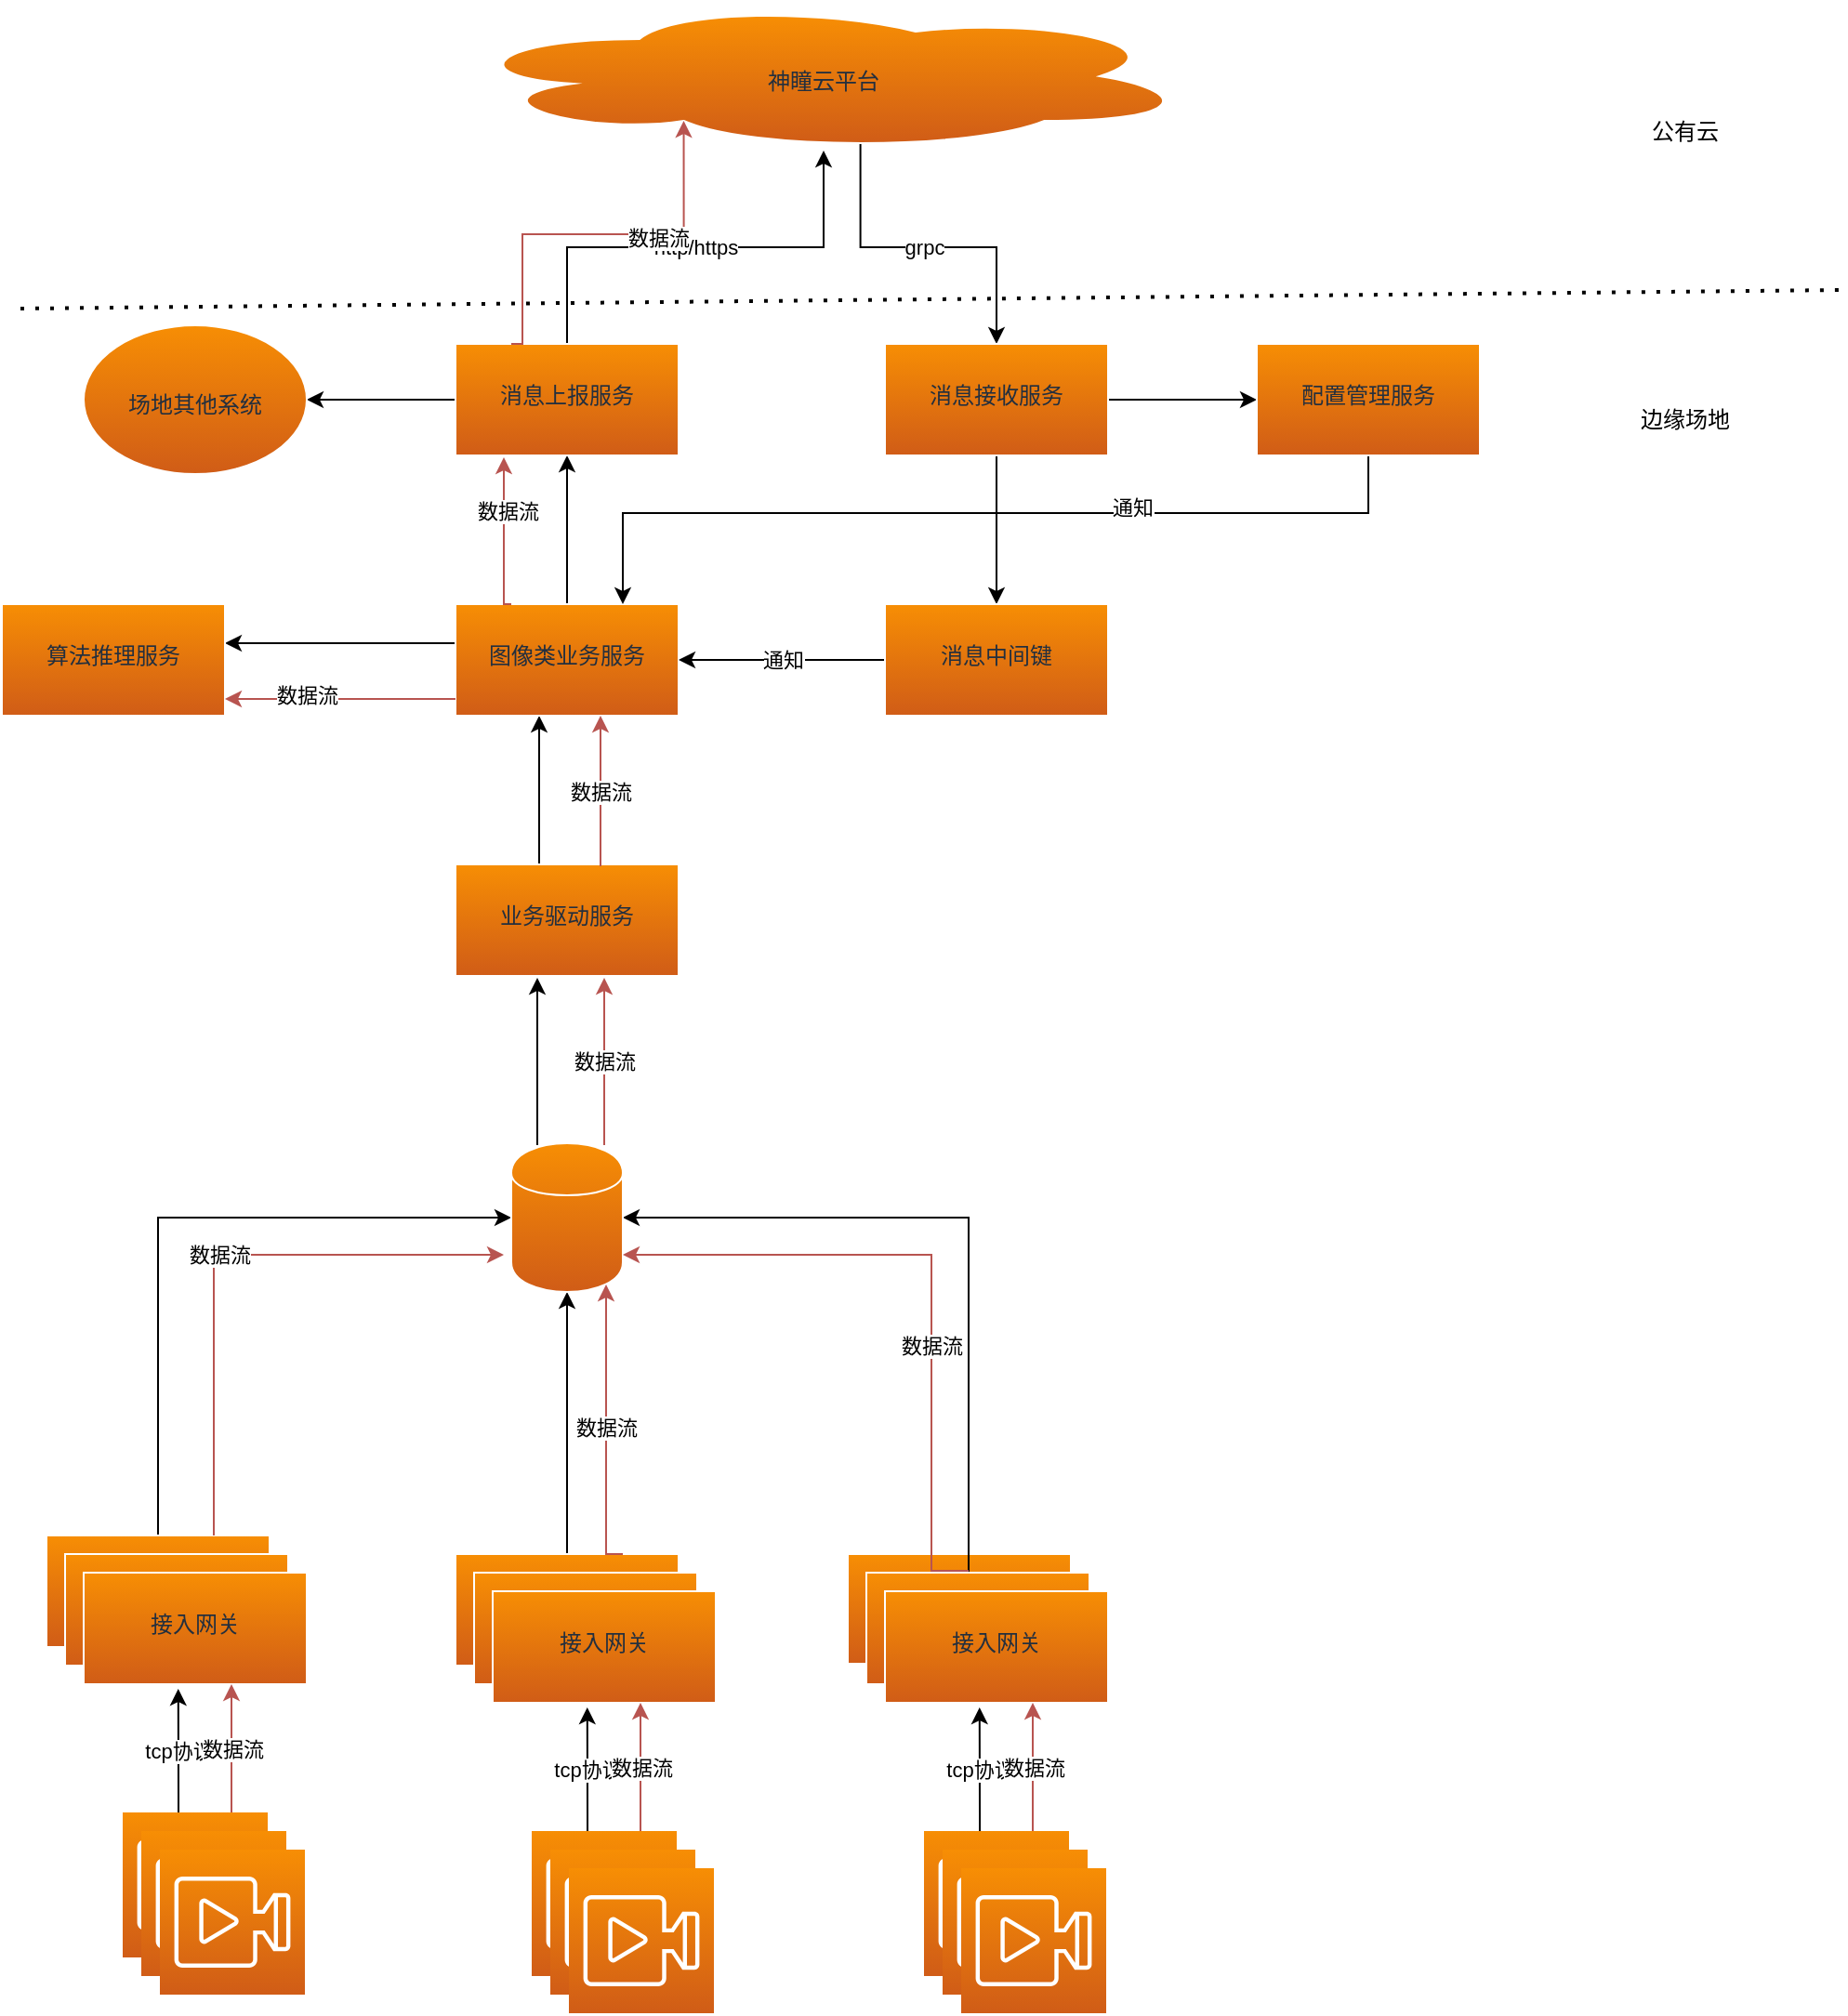 <mxfile version="14.2.9" type="github">
  <diagram id="Xe3d90BTmgqLaGc0QG3-" name="Page-1">
    <mxGraphModel dx="1468" dy="1978" grid="1" gridSize="10" guides="1" tooltips="1" connect="1" arrows="1" fold="1" page="1" pageScale="1" pageWidth="827" pageHeight="1169" math="0" shadow="0">
      <root>
        <mxCell id="0" />
        <mxCell id="1" parent="0" />
        <mxCell id="Sj3l0gw0jqpVTvuz7Zo0-12" value="tcp协议" style="edgeStyle=orthogonalEdgeStyle;rounded=0;orthogonalLoop=1;jettySize=auto;html=1;entryX=0.424;entryY=1.042;entryDx=0;entryDy=0;entryPerimeter=0;" edge="1" parent="1" source="Sj3l0gw0jqpVTvuz7Zo0-1" target="Sj3l0gw0jqpVTvuz7Zo0-11">
          <mxGeometry relative="1" as="geometry">
            <Array as="points">
              <mxPoint x="235" y="909" />
              <mxPoint x="235" y="909" />
            </Array>
          </mxGeometry>
        </mxCell>
        <mxCell id="Sj3l0gw0jqpVTvuz7Zo0-1" value="" style="points=[[0,0,0],[0.25,0,0],[0.5,0,0],[0.75,0,0],[1,0,0],[0,1,0],[0.25,1,0],[0.5,1,0],[0.75,1,0],[1,1,0],[0,0.25,0],[0,0.5,0],[0,0.75,0],[1,0.25,0],[1,0.5,0],[1,0.75,0]];outlineConnect=0;fontColor=#232F3E;gradientColor=#F78E04;gradientDirection=north;fillColor=#D05C17;strokeColor=#ffffff;dashed=0;verticalLabelPosition=bottom;verticalAlign=top;align=center;html=1;fontSize=12;fontStyle=0;aspect=fixed;shape=mxgraph.aws4.resourceIcon;resIcon=mxgraph.aws4.media_services;" vertex="1" parent="1">
          <mxGeometry x="205" y="919" width="78" height="78" as="geometry" />
        </mxCell>
        <mxCell id="Sj3l0gw0jqpVTvuz7Zo0-2" value="" style="points=[[0,0,0],[0.25,0,0],[0.5,0,0],[0.75,0,0],[1,0,0],[0,1,0],[0.25,1,0],[0.5,1,0],[0.75,1,0],[1,1,0],[0,0.25,0],[0,0.5,0],[0,0.75,0],[1,0.25,0],[1,0.5,0],[1,0.75,0]];outlineConnect=0;fontColor=#232F3E;gradientColor=#F78E04;gradientDirection=north;fillColor=#D05C17;strokeColor=#ffffff;dashed=0;verticalLabelPosition=bottom;verticalAlign=top;align=center;html=1;fontSize=12;fontStyle=0;aspect=fixed;shape=mxgraph.aws4.resourceIcon;resIcon=mxgraph.aws4.media_services;" vertex="1" parent="1">
          <mxGeometry x="215" y="929" width="78" height="78" as="geometry" />
        </mxCell>
        <mxCell id="Sj3l0gw0jqpVTvuz7Zo0-3" value="" style="points=[[0,0,0],[0.25,0,0],[0.5,0,0],[0.75,0,0],[1,0,0],[0,1,0],[0.25,1,0],[0.5,1,0],[0.75,1,0],[1,1,0],[0,0.25,0],[0,0.5,0],[0,0.75,0],[1,0.25,0],[1,0.5,0],[1,0.75,0]];outlineConnect=0;fontColor=#232F3E;gradientColor=#F78E04;gradientDirection=north;fillColor=#D05C17;strokeColor=#ffffff;dashed=0;verticalLabelPosition=bottom;verticalAlign=top;align=center;html=1;fontSize=12;fontStyle=0;aspect=fixed;shape=mxgraph.aws4.resourceIcon;resIcon=mxgraph.aws4.media_services;" vertex="1" parent="1">
          <mxGeometry x="225" y="939" width="78" height="78" as="geometry" />
        </mxCell>
        <mxCell id="Sj3l0gw0jqpVTvuz7Zo0-42" value="" style="edgeStyle=orthogonalEdgeStyle;rounded=0;orthogonalLoop=1;jettySize=auto;html=1;entryX=0;entryY=0.5;entryDx=0;entryDy=0;" edge="1" parent="1" source="Sj3l0gw0jqpVTvuz7Zo0-8" target="Sj3l0gw0jqpVTvuz7Zo0-41">
          <mxGeometry relative="1" as="geometry">
            <Array as="points">
              <mxPoint x="224" y="599" />
            </Array>
          </mxGeometry>
        </mxCell>
        <mxCell id="Sj3l0gw0jqpVTvuz7Zo0-8" value="" style="whiteSpace=wrap;html=1;dashed=0;fontColor=#232F3E;fontStyle=0;verticalAlign=top;strokeColor=#ffffff;fillColor=#D05C17;gradientColor=#F78E04;gradientDirection=north;" vertex="1" parent="1">
          <mxGeometry x="164" y="770" width="120" height="60" as="geometry" />
        </mxCell>
        <mxCell id="Sj3l0gw0jqpVTvuz7Zo0-10" value="" style="whiteSpace=wrap;html=1;dashed=0;fontColor=#232F3E;fontStyle=0;verticalAlign=top;strokeColor=#ffffff;fillColor=#D05C17;gradientColor=#F78E04;gradientDirection=north;" vertex="1" parent="1">
          <mxGeometry x="174" y="780" width="120" height="60" as="geometry" />
        </mxCell>
        <mxCell id="Sj3l0gw0jqpVTvuz7Zo0-11" value="&lt;br&gt;接入网关" style="whiteSpace=wrap;html=1;dashed=0;fontColor=#232F3E;fontStyle=0;verticalAlign=top;strokeColor=#ffffff;fillColor=#D05C17;gradientColor=#F78E04;gradientDirection=north;" vertex="1" parent="1">
          <mxGeometry x="184" y="790" width="120" height="60" as="geometry" />
        </mxCell>
        <mxCell id="Sj3l0gw0jqpVTvuz7Zo0-15" value="数据流" style="edgeStyle=orthogonalEdgeStyle;rounded=0;orthogonalLoop=1;jettySize=auto;html=1;fillColor=#f8cecc;strokeColor=#b85450;" edge="1" parent="1">
          <mxGeometry relative="1" as="geometry">
            <mxPoint x="263.5" y="919" as="sourcePoint" />
            <mxPoint x="263.5" y="850" as="targetPoint" />
            <Array as="points">
              <mxPoint x="263.5" y="879" />
              <mxPoint x="263.5" y="879" />
            </Array>
          </mxGeometry>
        </mxCell>
        <mxCell id="Sj3l0gw0jqpVTvuz7Zo0-25" value="tcp协议" style="edgeStyle=orthogonalEdgeStyle;rounded=0;orthogonalLoop=1;jettySize=auto;html=1;entryX=0.424;entryY=1.042;entryDx=0;entryDy=0;entryPerimeter=0;" edge="1" parent="1" source="Sj3l0gw0jqpVTvuz7Zo0-26" target="Sj3l0gw0jqpVTvuz7Zo0-31">
          <mxGeometry relative="1" as="geometry">
            <Array as="points">
              <mxPoint x="455" y="919" />
              <mxPoint x="455" y="919" />
            </Array>
          </mxGeometry>
        </mxCell>
        <mxCell id="Sj3l0gw0jqpVTvuz7Zo0-26" value="" style="points=[[0,0,0],[0.25,0,0],[0.5,0,0],[0.75,0,0],[1,0,0],[0,1,0],[0.25,1,0],[0.5,1,0],[0.75,1,0],[1,1,0],[0,0.25,0],[0,0.5,0],[0,0.75,0],[1,0.25,0],[1,0.5,0],[1,0.75,0]];outlineConnect=0;fontColor=#232F3E;gradientColor=#F78E04;gradientDirection=north;fillColor=#D05C17;strokeColor=#ffffff;dashed=0;verticalLabelPosition=bottom;verticalAlign=top;align=center;html=1;fontSize=12;fontStyle=0;aspect=fixed;shape=mxgraph.aws4.resourceIcon;resIcon=mxgraph.aws4.media_services;" vertex="1" parent="1">
          <mxGeometry x="425" y="929" width="78" height="78" as="geometry" />
        </mxCell>
        <mxCell id="Sj3l0gw0jqpVTvuz7Zo0-27" value="" style="points=[[0,0,0],[0.25,0,0],[0.5,0,0],[0.75,0,0],[1,0,0],[0,1,0],[0.25,1,0],[0.5,1,0],[0.75,1,0],[1,1,0],[0,0.25,0],[0,0.5,0],[0,0.75,0],[1,0.25,0],[1,0.5,0],[1,0.75,0]];outlineConnect=0;fontColor=#232F3E;gradientColor=#F78E04;gradientDirection=north;fillColor=#D05C17;strokeColor=#ffffff;dashed=0;verticalLabelPosition=bottom;verticalAlign=top;align=center;html=1;fontSize=12;fontStyle=0;aspect=fixed;shape=mxgraph.aws4.resourceIcon;resIcon=mxgraph.aws4.media_services;" vertex="1" parent="1">
          <mxGeometry x="435" y="939" width="78" height="78" as="geometry" />
        </mxCell>
        <mxCell id="Sj3l0gw0jqpVTvuz7Zo0-28" value="" style="points=[[0,0,0],[0.25,0,0],[0.5,0,0],[0.75,0,0],[1,0,0],[0,1,0],[0.25,1,0],[0.5,1,0],[0.75,1,0],[1,1,0],[0,0.25,0],[0,0.5,0],[0,0.75,0],[1,0.25,0],[1,0.5,0],[1,0.75,0]];outlineConnect=0;fontColor=#232F3E;gradientColor=#F78E04;gradientDirection=north;fillColor=#D05C17;strokeColor=#ffffff;dashed=0;verticalLabelPosition=bottom;verticalAlign=top;align=center;html=1;fontSize=12;fontStyle=0;aspect=fixed;shape=mxgraph.aws4.resourceIcon;resIcon=mxgraph.aws4.media_services;" vertex="1" parent="1">
          <mxGeometry x="445" y="949" width="78" height="78" as="geometry" />
        </mxCell>
        <mxCell id="Sj3l0gw0jqpVTvuz7Zo0-43" style="edgeStyle=orthogonalEdgeStyle;rounded=0;orthogonalLoop=1;jettySize=auto;html=1;exitX=0.5;exitY=0;exitDx=0;exitDy=0;" edge="1" parent="1" source="Sj3l0gw0jqpVTvuz7Zo0-29" target="Sj3l0gw0jqpVTvuz7Zo0-41">
          <mxGeometry relative="1" as="geometry" />
        </mxCell>
        <mxCell id="Sj3l0gw0jqpVTvuz7Zo0-29" value="" style="whiteSpace=wrap;html=1;dashed=0;fontColor=#232F3E;fontStyle=0;verticalAlign=top;strokeColor=#ffffff;fillColor=#D05C17;gradientColor=#F78E04;gradientDirection=north;" vertex="1" parent="1">
          <mxGeometry x="384" y="780" width="120" height="60" as="geometry" />
        </mxCell>
        <mxCell id="Sj3l0gw0jqpVTvuz7Zo0-30" value="" style="whiteSpace=wrap;html=1;dashed=0;fontColor=#232F3E;fontStyle=0;verticalAlign=top;strokeColor=#ffffff;fillColor=#D05C17;gradientColor=#F78E04;gradientDirection=north;" vertex="1" parent="1">
          <mxGeometry x="394" y="790" width="120" height="60" as="geometry" />
        </mxCell>
        <mxCell id="Sj3l0gw0jqpVTvuz7Zo0-31" value="&lt;br&gt;接入网关" style="whiteSpace=wrap;html=1;dashed=0;fontColor=#232F3E;fontStyle=0;verticalAlign=top;strokeColor=#ffffff;fillColor=#D05C17;gradientColor=#F78E04;gradientDirection=north;" vertex="1" parent="1">
          <mxGeometry x="404" y="800" width="120" height="60" as="geometry" />
        </mxCell>
        <mxCell id="Sj3l0gw0jqpVTvuz7Zo0-32" value="数据流" style="edgeStyle=orthogonalEdgeStyle;rounded=0;orthogonalLoop=1;jettySize=auto;html=1;fillColor=#f8cecc;strokeColor=#b85450;" edge="1" parent="1">
          <mxGeometry relative="1" as="geometry">
            <mxPoint x="483.5" y="929" as="sourcePoint" />
            <mxPoint x="483.5" y="860" as="targetPoint" />
            <Array as="points">
              <mxPoint x="483.5" y="889" />
              <mxPoint x="483.5" y="889" />
            </Array>
          </mxGeometry>
        </mxCell>
        <mxCell id="Sj3l0gw0jqpVTvuz7Zo0-33" value="tcp协议" style="edgeStyle=orthogonalEdgeStyle;rounded=0;orthogonalLoop=1;jettySize=auto;html=1;entryX=0.424;entryY=1.042;entryDx=0;entryDy=0;entryPerimeter=0;" edge="1" parent="1" source="Sj3l0gw0jqpVTvuz7Zo0-34" target="Sj3l0gw0jqpVTvuz7Zo0-39">
          <mxGeometry relative="1" as="geometry">
            <Array as="points">
              <mxPoint x="666" y="919" />
              <mxPoint x="666" y="919" />
            </Array>
          </mxGeometry>
        </mxCell>
        <mxCell id="Sj3l0gw0jqpVTvuz7Zo0-34" value="" style="points=[[0,0,0],[0.25,0,0],[0.5,0,0],[0.75,0,0],[1,0,0],[0,1,0],[0.25,1,0],[0.5,1,0],[0.75,1,0],[1,1,0],[0,0.25,0],[0,0.5,0],[0,0.75,0],[1,0.25,0],[1,0.5,0],[1,0.75,0]];outlineConnect=0;fontColor=#232F3E;gradientColor=#F78E04;gradientDirection=north;fillColor=#D05C17;strokeColor=#ffffff;dashed=0;verticalLabelPosition=bottom;verticalAlign=top;align=center;html=1;fontSize=12;fontStyle=0;aspect=fixed;shape=mxgraph.aws4.resourceIcon;resIcon=mxgraph.aws4.media_services;" vertex="1" parent="1">
          <mxGeometry x="636" y="929" width="78" height="78" as="geometry" />
        </mxCell>
        <mxCell id="Sj3l0gw0jqpVTvuz7Zo0-35" value="" style="points=[[0,0,0],[0.25,0,0],[0.5,0,0],[0.75,0,0],[1,0,0],[0,1,0],[0.25,1,0],[0.5,1,0],[0.75,1,0],[1,1,0],[0,0.25,0],[0,0.5,0],[0,0.75,0],[1,0.25,0],[1,0.5,0],[1,0.75,0]];outlineConnect=0;fontColor=#232F3E;gradientColor=#F78E04;gradientDirection=north;fillColor=#D05C17;strokeColor=#ffffff;dashed=0;verticalLabelPosition=bottom;verticalAlign=top;align=center;html=1;fontSize=12;fontStyle=0;aspect=fixed;shape=mxgraph.aws4.resourceIcon;resIcon=mxgraph.aws4.media_services;" vertex="1" parent="1">
          <mxGeometry x="646" y="939" width="78" height="78" as="geometry" />
        </mxCell>
        <mxCell id="Sj3l0gw0jqpVTvuz7Zo0-36" value="" style="points=[[0,0,0],[0.25,0,0],[0.5,0,0],[0.75,0,0],[1,0,0],[0,1,0],[0.25,1,0],[0.5,1,0],[0.75,1,0],[1,1,0],[0,0.25,0],[0,0.5,0],[0,0.75,0],[1,0.25,0],[1,0.5,0],[1,0.75,0]];outlineConnect=0;fontColor=#232F3E;gradientColor=#F78E04;gradientDirection=north;fillColor=#D05C17;strokeColor=#ffffff;dashed=0;verticalLabelPosition=bottom;verticalAlign=top;align=center;html=1;fontSize=12;fontStyle=0;aspect=fixed;shape=mxgraph.aws4.resourceIcon;resIcon=mxgraph.aws4.media_services;" vertex="1" parent="1">
          <mxGeometry x="656" y="949" width="78" height="78" as="geometry" />
        </mxCell>
        <mxCell id="Sj3l0gw0jqpVTvuz7Zo0-37" value="" style="whiteSpace=wrap;html=1;dashed=0;fontColor=#232F3E;fontStyle=0;verticalAlign=top;strokeColor=#ffffff;fillColor=#D05C17;gradientColor=#F78E04;gradientDirection=north;" vertex="1" parent="1">
          <mxGeometry x="595" y="780" width="120" height="59" as="geometry" />
        </mxCell>
        <mxCell id="Sj3l0gw0jqpVTvuz7Zo0-44" style="edgeStyle=orthogonalEdgeStyle;rounded=0;orthogonalLoop=1;jettySize=auto;html=1;entryX=1;entryY=0.5;entryDx=0;entryDy=0;" edge="1" parent="1" source="Sj3l0gw0jqpVTvuz7Zo0-38" target="Sj3l0gw0jqpVTvuz7Zo0-41">
          <mxGeometry relative="1" as="geometry">
            <Array as="points">
              <mxPoint x="660" y="599" />
            </Array>
          </mxGeometry>
        </mxCell>
        <mxCell id="Sj3l0gw0jqpVTvuz7Zo0-38" value="" style="whiteSpace=wrap;html=1;dashed=0;fontColor=#232F3E;fontStyle=0;verticalAlign=top;strokeColor=#ffffff;fillColor=#D05C17;gradientColor=#F78E04;gradientDirection=north;" vertex="1" parent="1">
          <mxGeometry x="605" y="790" width="120" height="60" as="geometry" />
        </mxCell>
        <mxCell id="Sj3l0gw0jqpVTvuz7Zo0-39" value="&lt;br&gt;接入网关" style="whiteSpace=wrap;html=1;dashed=0;fontColor=#232F3E;fontStyle=0;verticalAlign=top;strokeColor=#ffffff;fillColor=#D05C17;gradientColor=#F78E04;gradientDirection=north;" vertex="1" parent="1">
          <mxGeometry x="615" y="800" width="120" height="60" as="geometry" />
        </mxCell>
        <mxCell id="Sj3l0gw0jqpVTvuz7Zo0-40" value="数据流" style="edgeStyle=orthogonalEdgeStyle;rounded=0;orthogonalLoop=1;jettySize=auto;html=1;fillColor=#f8cecc;strokeColor=#b85450;" edge="1" parent="1">
          <mxGeometry relative="1" as="geometry">
            <mxPoint x="694.5" y="929" as="sourcePoint" />
            <mxPoint x="694.5" y="860" as="targetPoint" />
            <Array as="points">
              <mxPoint x="694.5" y="889" />
              <mxPoint x="694.5" y="889" />
            </Array>
          </mxGeometry>
        </mxCell>
        <mxCell id="Sj3l0gw0jqpVTvuz7Zo0-52" value="" style="edgeStyle=orthogonalEdgeStyle;rounded=0;orthogonalLoop=1;jettySize=auto;html=1;" edge="1" parent="1">
          <mxGeometry relative="1" as="geometry">
            <mxPoint x="428" y="560" as="sourcePoint" />
            <mxPoint x="428" y="470" as="targetPoint" />
            <Array as="points">
              <mxPoint x="428" y="491" />
              <mxPoint x="428" y="491" />
            </Array>
          </mxGeometry>
        </mxCell>
        <mxCell id="Sj3l0gw0jqpVTvuz7Zo0-41" value="" style="shape=cylinder;whiteSpace=wrap;html=1;boundedLbl=1;backgroundOutline=1;dashed=0;fontColor=#232F3E;fontStyle=0;verticalAlign=top;strokeColor=#ffffff;fillColor=#D05C17;gradientColor=#F78E04;gradientDirection=north;" vertex="1" parent="1">
          <mxGeometry x="414" y="559" width="60" height="80" as="geometry" />
        </mxCell>
        <mxCell id="Sj3l0gw0jqpVTvuz7Zo0-45" value="数据流" style="edgeStyle=orthogonalEdgeStyle;rounded=0;orthogonalLoop=1;jettySize=auto;html=1;fillColor=#f8cecc;strokeColor=#b85450;exitX=0.75;exitY=0;exitDx=0;exitDy=0;" edge="1" parent="1" source="Sj3l0gw0jqpVTvuz7Zo0-8">
          <mxGeometry relative="1" as="geometry">
            <mxPoint x="273.5" y="929" as="sourcePoint" />
            <mxPoint x="410" y="619" as="targetPoint" />
            <Array as="points">
              <mxPoint x="254" y="619" />
            </Array>
          </mxGeometry>
        </mxCell>
        <mxCell id="Sj3l0gw0jqpVTvuz7Zo0-47" value="数据流" style="edgeStyle=orthogonalEdgeStyle;rounded=0;orthogonalLoop=1;jettySize=auto;html=1;fillColor=#f8cecc;strokeColor=#b85450;entryX=0.85;entryY=0.95;entryDx=0;entryDy=0;entryPerimeter=0;exitX=0.75;exitY=0;exitDx=0;exitDy=0;" edge="1" parent="1" source="Sj3l0gw0jqpVTvuz7Zo0-29" target="Sj3l0gw0jqpVTvuz7Zo0-41">
          <mxGeometry relative="1" as="geometry">
            <mxPoint x="493.5" y="939" as="sourcePoint" />
            <mxPoint x="493.5" y="870" as="targetPoint" />
            <Array as="points">
              <mxPoint x="465" y="780" />
            </Array>
          </mxGeometry>
        </mxCell>
        <mxCell id="Sj3l0gw0jqpVTvuz7Zo0-48" style="edgeStyle=orthogonalEdgeStyle;rounded=0;orthogonalLoop=1;jettySize=auto;html=1;entryX=1;entryY=0.5;entryDx=0;entryDy=0;fillColor=#f8cecc;strokeColor=#b85450;" edge="1" parent="1">
          <mxGeometry relative="1" as="geometry">
            <mxPoint x="640" y="789" as="sourcePoint" />
            <mxPoint x="474" y="619" as="targetPoint" />
            <Array as="points">
              <mxPoint x="660" y="789" />
              <mxPoint x="640" y="789" />
              <mxPoint x="640" y="619" />
            </Array>
          </mxGeometry>
        </mxCell>
        <mxCell id="Sj3l0gw0jqpVTvuz7Zo0-50" value="数据流" style="edgeLabel;html=1;align=center;verticalAlign=middle;resizable=0;points=[];" vertex="1" connectable="0" parent="Sj3l0gw0jqpVTvuz7Zo0-48">
          <mxGeometry x="-0.14" relative="1" as="geometry">
            <mxPoint as="offset" />
          </mxGeometry>
        </mxCell>
        <mxCell id="Sj3l0gw0jqpVTvuz7Zo0-54" value="" style="edgeStyle=orthogonalEdgeStyle;rounded=0;orthogonalLoop=1;jettySize=auto;html=1;" edge="1" parent="1">
          <mxGeometry relative="1" as="geometry">
            <mxPoint x="429" y="409" as="sourcePoint" />
            <mxPoint x="429" y="329" as="targetPoint" />
          </mxGeometry>
        </mxCell>
        <mxCell id="Sj3l0gw0jqpVTvuz7Zo0-51" value="&lt;br&gt;业务驱动服务&lt;br&gt;" style="whiteSpace=wrap;html=1;dashed=0;fontColor=#232F3E;fontStyle=0;verticalAlign=top;strokeColor=#ffffff;fillColor=#D05C17;gradientColor=#F78E04;gradientDirection=north;" vertex="1" parent="1">
          <mxGeometry x="384" y="409" width="120" height="60" as="geometry" />
        </mxCell>
        <mxCell id="Sj3l0gw0jqpVTvuz7Zo0-56" value="" style="edgeStyle=orthogonalEdgeStyle;rounded=0;orthogonalLoop=1;jettySize=auto;html=1;" edge="1" parent="1">
          <mxGeometry relative="1" as="geometry">
            <mxPoint x="384" y="290" as="sourcePoint" />
            <mxPoint x="260" y="290" as="targetPoint" />
          </mxGeometry>
        </mxCell>
        <mxCell id="Sj3l0gw0jqpVTvuz7Zo0-58" value="" style="edgeStyle=orthogonalEdgeStyle;rounded=0;orthogonalLoop=1;jettySize=auto;html=1;" edge="1" parent="1" source="Sj3l0gw0jqpVTvuz7Zo0-53" target="Sj3l0gw0jqpVTvuz7Zo0-57">
          <mxGeometry relative="1" as="geometry" />
        </mxCell>
        <mxCell id="Sj3l0gw0jqpVTvuz7Zo0-53" value="&lt;br&gt;图像类业务服务" style="whiteSpace=wrap;html=1;dashed=0;fontColor=#232F3E;fontStyle=0;verticalAlign=top;strokeColor=#ffffff;fillColor=#D05C17;gradientColor=#F78E04;gradientDirection=north;" vertex="1" parent="1">
          <mxGeometry x="384" y="269" width="120" height="60" as="geometry" />
        </mxCell>
        <mxCell id="Sj3l0gw0jqpVTvuz7Zo0-55" value="&lt;br&gt;算法推理服务" style="whiteSpace=wrap;html=1;dashed=0;fontColor=#232F3E;fontStyle=0;verticalAlign=top;strokeColor=#ffffff;fillColor=#D05C17;gradientColor=#F78E04;gradientDirection=north;" vertex="1" parent="1">
          <mxGeometry x="140" y="269" width="120" height="60" as="geometry" />
        </mxCell>
        <mxCell id="Sj3l0gw0jqpVTvuz7Zo0-60" value="http/https" style="edgeStyle=orthogonalEdgeStyle;rounded=0;orthogonalLoop=1;jettySize=auto;html=1;" edge="1" parent="1" source="Sj3l0gw0jqpVTvuz7Zo0-57" target="Sj3l0gw0jqpVTvuz7Zo0-59">
          <mxGeometry relative="1" as="geometry" />
        </mxCell>
        <mxCell id="Sj3l0gw0jqpVTvuz7Zo0-81" value="" style="edgeStyle=orthogonalEdgeStyle;rounded=0;orthogonalLoop=1;jettySize=auto;html=1;" edge="1" parent="1" source="Sj3l0gw0jqpVTvuz7Zo0-57" target="Sj3l0gw0jqpVTvuz7Zo0-80">
          <mxGeometry relative="1" as="geometry" />
        </mxCell>
        <mxCell id="Sj3l0gw0jqpVTvuz7Zo0-57" value="&lt;br&gt;消息上报服务" style="whiteSpace=wrap;html=1;dashed=0;fontColor=#232F3E;fontStyle=0;verticalAlign=top;strokeColor=#ffffff;fillColor=#D05C17;gradientColor=#F78E04;gradientDirection=north;" vertex="1" parent="1">
          <mxGeometry x="384" y="129" width="120" height="60" as="geometry" />
        </mxCell>
        <mxCell id="Sj3l0gw0jqpVTvuz7Zo0-62" value="grpc" style="edgeStyle=orthogonalEdgeStyle;rounded=0;orthogonalLoop=1;jettySize=auto;html=1;exitX=0.55;exitY=0.95;exitDx=0;exitDy=0;exitPerimeter=0;entryX=0.5;entryY=0;entryDx=0;entryDy=0;" edge="1" parent="1" source="Sj3l0gw0jqpVTvuz7Zo0-59" target="Sj3l0gw0jqpVTvuz7Zo0-61">
          <mxGeometry relative="1" as="geometry" />
        </mxCell>
        <mxCell id="Sj3l0gw0jqpVTvuz7Zo0-59" value="&lt;br&gt;&lt;br&gt;神瞳云平台" style="ellipse;shape=cloud;whiteSpace=wrap;html=1;dashed=0;fontColor=#232F3E;fontStyle=0;verticalAlign=top;strokeColor=#ffffff;fillColor=#D05C17;gradientColor=#F78E04;gradientDirection=north;" vertex="1" parent="1">
          <mxGeometry x="384" y="-55" width="396" height="80" as="geometry" />
        </mxCell>
        <mxCell id="Sj3l0gw0jqpVTvuz7Zo0-64" value="" style="edgeStyle=orthogonalEdgeStyle;rounded=0;orthogonalLoop=1;jettySize=auto;html=1;" edge="1" parent="1" source="Sj3l0gw0jqpVTvuz7Zo0-61" target="Sj3l0gw0jqpVTvuz7Zo0-63">
          <mxGeometry relative="1" as="geometry" />
        </mxCell>
        <mxCell id="Sj3l0gw0jqpVTvuz7Zo0-66" value="" style="edgeStyle=orthogonalEdgeStyle;rounded=0;orthogonalLoop=1;jettySize=auto;html=1;" edge="1" parent="1" source="Sj3l0gw0jqpVTvuz7Zo0-61" target="Sj3l0gw0jqpVTvuz7Zo0-65">
          <mxGeometry relative="1" as="geometry" />
        </mxCell>
        <mxCell id="Sj3l0gw0jqpVTvuz7Zo0-61" value="&lt;br&gt;消息接收服务" style="whiteSpace=wrap;html=1;dashed=0;fontColor=#232F3E;fontStyle=0;verticalAlign=top;strokeColor=#ffffff;fillColor=#D05C17;gradientColor=#F78E04;gradientDirection=north;" vertex="1" parent="1">
          <mxGeometry x="615" y="129" width="120" height="60" as="geometry" />
        </mxCell>
        <mxCell id="Sj3l0gw0jqpVTvuz7Zo0-67" value="通知" style="edgeStyle=orthogonalEdgeStyle;rounded=0;orthogonalLoop=1;jettySize=auto;html=1;exitX=0;exitY=0.5;exitDx=0;exitDy=0;entryX=1;entryY=0.5;entryDx=0;entryDy=0;" edge="1" parent="1" source="Sj3l0gw0jqpVTvuz7Zo0-63" target="Sj3l0gw0jqpVTvuz7Zo0-53">
          <mxGeometry relative="1" as="geometry" />
        </mxCell>
        <mxCell id="Sj3l0gw0jqpVTvuz7Zo0-63" value="&lt;br&gt;消息中间键" style="whiteSpace=wrap;html=1;dashed=0;fontColor=#232F3E;fontStyle=0;verticalAlign=top;strokeColor=#ffffff;fillColor=#D05C17;gradientColor=#F78E04;gradientDirection=north;" vertex="1" parent="1">
          <mxGeometry x="615" y="269" width="120" height="60" as="geometry" />
        </mxCell>
        <mxCell id="Sj3l0gw0jqpVTvuz7Zo0-68" style="edgeStyle=orthogonalEdgeStyle;rounded=0;orthogonalLoop=1;jettySize=auto;html=1;exitX=0.5;exitY=1;exitDx=0;exitDy=0;entryX=0.75;entryY=0;entryDx=0;entryDy=0;" edge="1" parent="1" source="Sj3l0gw0jqpVTvuz7Zo0-65" target="Sj3l0gw0jqpVTvuz7Zo0-53">
          <mxGeometry relative="1" as="geometry">
            <mxPoint x="500" y="300" as="targetPoint" />
            <Array as="points">
              <mxPoint x="875" y="220" />
              <mxPoint x="474" y="220" />
            </Array>
          </mxGeometry>
        </mxCell>
        <mxCell id="Sj3l0gw0jqpVTvuz7Zo0-69" value="通知" style="edgeLabel;html=1;align=center;verticalAlign=middle;resizable=0;points=[];" vertex="1" connectable="0" parent="Sj3l0gw0jqpVTvuz7Zo0-68">
          <mxGeometry x="-0.34" y="-3" relative="1" as="geometry">
            <mxPoint as="offset" />
          </mxGeometry>
        </mxCell>
        <mxCell id="Sj3l0gw0jqpVTvuz7Zo0-65" value="&lt;br&gt;配置管理服务" style="whiteSpace=wrap;html=1;dashed=0;fontColor=#232F3E;fontStyle=0;verticalAlign=top;strokeColor=#ffffff;fillColor=#D05C17;gradientColor=#F78E04;gradientDirection=north;" vertex="1" parent="1">
          <mxGeometry x="815" y="129" width="120" height="60" as="geometry" />
        </mxCell>
        <mxCell id="Sj3l0gw0jqpVTvuz7Zo0-70" value="数据流" style="edgeStyle=orthogonalEdgeStyle;rounded=0;orthogonalLoop=1;jettySize=auto;html=1;fillColor=#f8cecc;strokeColor=#b85450;entryX=0.85;entryY=0.95;entryDx=0;entryDy=0;entryPerimeter=0;" edge="1" parent="1">
          <mxGeometry relative="1" as="geometry">
            <mxPoint x="464" y="560" as="sourcePoint" />
            <mxPoint x="464" y="470.0" as="targetPoint" />
            <Array as="points">
              <mxPoint x="464" y="560" />
            </Array>
          </mxGeometry>
        </mxCell>
        <mxCell id="Sj3l0gw0jqpVTvuz7Zo0-73" value="数据流" style="edgeStyle=orthogonalEdgeStyle;rounded=0;orthogonalLoop=1;jettySize=auto;html=1;fillColor=#f8cecc;strokeColor=#b85450;entryX=0.75;entryY=1;entryDx=0;entryDy=0;" edge="1" parent="1">
          <mxGeometry relative="1" as="geometry">
            <mxPoint x="462" y="410" as="sourcePoint" />
            <mxPoint x="462" y="329" as="targetPoint" />
            <Array as="points" />
          </mxGeometry>
        </mxCell>
        <mxCell id="Sj3l0gw0jqpVTvuz7Zo0-74" value="" style="edgeStyle=orthogonalEdgeStyle;rounded=0;orthogonalLoop=1;jettySize=auto;html=1;fillColor=#f8cecc;strokeColor=#b85450;" edge="1" parent="1">
          <mxGeometry relative="1" as="geometry">
            <mxPoint x="384" y="320" as="sourcePoint" />
            <mxPoint x="260" y="320" as="targetPoint" />
          </mxGeometry>
        </mxCell>
        <mxCell id="Sj3l0gw0jqpVTvuz7Zo0-75" value="数据流" style="edgeLabel;html=1;align=center;verticalAlign=middle;resizable=0;points=[];" vertex="1" connectable="0" parent="Sj3l0gw0jqpVTvuz7Zo0-74">
          <mxGeometry x="0.296" y="-2" relative="1" as="geometry">
            <mxPoint as="offset" />
          </mxGeometry>
        </mxCell>
        <mxCell id="Sj3l0gw0jqpVTvuz7Zo0-76" value="" style="edgeStyle=orthogonalEdgeStyle;rounded=0;orthogonalLoop=1;jettySize=auto;html=1;fillColor=#f8cecc;strokeColor=#b85450;exitX=0.25;exitY=0;exitDx=0;exitDy=0;" edge="1" parent="1" source="Sj3l0gw0jqpVTvuz7Zo0-53">
          <mxGeometry relative="1" as="geometry">
            <mxPoint x="394" y="330" as="sourcePoint" />
            <mxPoint x="410" y="190" as="targetPoint" />
            <Array as="points">
              <mxPoint x="410" y="269" />
            </Array>
          </mxGeometry>
        </mxCell>
        <mxCell id="Sj3l0gw0jqpVTvuz7Zo0-77" value="数据流" style="edgeLabel;html=1;align=center;verticalAlign=middle;resizable=0;points=[];" vertex="1" connectable="0" parent="Sj3l0gw0jqpVTvuz7Zo0-76">
          <mxGeometry x="0.296" y="-2" relative="1" as="geometry">
            <mxPoint as="offset" />
          </mxGeometry>
        </mxCell>
        <mxCell id="Sj3l0gw0jqpVTvuz7Zo0-78" value="" style="edgeStyle=orthogonalEdgeStyle;rounded=0;orthogonalLoop=1;jettySize=auto;html=1;fillColor=#f8cecc;strokeColor=#b85450;entryX=0.31;entryY=0.8;entryDx=0;entryDy=0;entryPerimeter=0;exitX=0.25;exitY=0;exitDx=0;exitDy=0;" edge="1" parent="1" source="Sj3l0gw0jqpVTvuz7Zo0-57" target="Sj3l0gw0jqpVTvuz7Zo0-59">
          <mxGeometry relative="1" as="geometry">
            <mxPoint x="420" y="120" as="sourcePoint" />
            <mxPoint x="310" y="100" as="targetPoint" />
            <Array as="points">
              <mxPoint x="420" y="129" />
              <mxPoint x="420" y="70" />
              <mxPoint x="507" y="70" />
            </Array>
          </mxGeometry>
        </mxCell>
        <mxCell id="Sj3l0gw0jqpVTvuz7Zo0-79" value="数据流" style="edgeLabel;html=1;align=center;verticalAlign=middle;resizable=0;points=[];" vertex="1" connectable="0" parent="Sj3l0gw0jqpVTvuz7Zo0-78">
          <mxGeometry x="0.296" y="-2" relative="1" as="geometry">
            <mxPoint as="offset" />
          </mxGeometry>
        </mxCell>
        <mxCell id="Sj3l0gw0jqpVTvuz7Zo0-80" value="&lt;br&gt;&lt;br&gt;场地其他系统" style="ellipse;whiteSpace=wrap;html=1;dashed=0;fontColor=#232F3E;fontStyle=0;verticalAlign=top;strokeColor=#ffffff;fillColor=#D05C17;gradientColor=#F78E04;gradientDirection=north;" vertex="1" parent="1">
          <mxGeometry x="184" y="119" width="120" height="80" as="geometry" />
        </mxCell>
        <mxCell id="Sj3l0gw0jqpVTvuz7Zo0-82" value="" style="endArrow=none;dashed=1;html=1;dashPattern=1 3;strokeWidth=2;" edge="1" parent="1">
          <mxGeometry width="50" height="50" relative="1" as="geometry">
            <mxPoint x="150" y="110" as="sourcePoint" />
            <mxPoint x="1130" y="100" as="targetPoint" />
          </mxGeometry>
        </mxCell>
        <mxCell id="Sj3l0gw0jqpVTvuz7Zo0-83" value="公有云" style="text;html=1;align=center;verticalAlign=middle;resizable=0;points=[];autosize=1;" vertex="1" parent="1">
          <mxGeometry x="1020" y="5" width="50" height="20" as="geometry" />
        </mxCell>
        <mxCell id="Sj3l0gw0jqpVTvuz7Zo0-84" value="边缘场地" style="text;html=1;align=center;verticalAlign=middle;resizable=0;points=[];autosize=1;" vertex="1" parent="1">
          <mxGeometry x="1015" y="160" width="60" height="20" as="geometry" />
        </mxCell>
      </root>
    </mxGraphModel>
  </diagram>
</mxfile>
